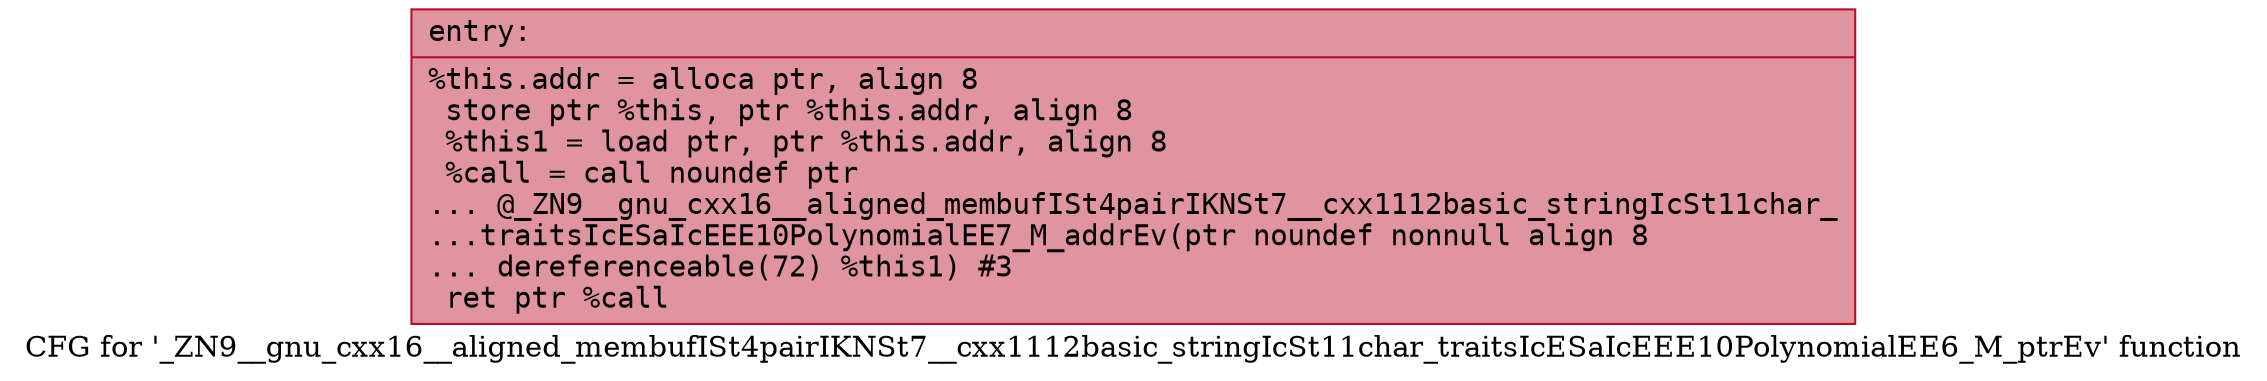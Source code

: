 digraph "CFG for '_ZN9__gnu_cxx16__aligned_membufISt4pairIKNSt7__cxx1112basic_stringIcSt11char_traitsIcESaIcEEE10PolynomialEE6_M_ptrEv' function" {
	label="CFG for '_ZN9__gnu_cxx16__aligned_membufISt4pairIKNSt7__cxx1112basic_stringIcSt11char_traitsIcESaIcEEE10PolynomialEE6_M_ptrEv' function";

	Node0x55dab4715960 [shape=record,color="#b70d28ff", style=filled, fillcolor="#b70d2870" fontname="Courier",label="{entry:\l|  %this.addr = alloca ptr, align 8\l  store ptr %this, ptr %this.addr, align 8\l  %this1 = load ptr, ptr %this.addr, align 8\l  %call = call noundef ptr\l... @_ZN9__gnu_cxx16__aligned_membufISt4pairIKNSt7__cxx1112basic_stringIcSt11char_\l...traitsIcESaIcEEE10PolynomialEE7_M_addrEv(ptr noundef nonnull align 8\l... dereferenceable(72) %this1) #3\l  ret ptr %call\l}"];
}
